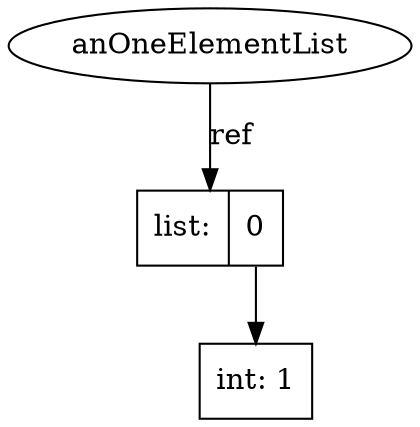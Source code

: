 digraph G {
    overlap=false;

    name3322448 [label="anOneElementList", shape="ellipse"];
    list3613520 [label="list: | <0> 0", shape="record"];
    int8402312 [label="int: 1", shape="box"];

    list3613520:0 -> int8402312 [label=""];
    name3322448 -> list3613520 [label="ref"];

}
